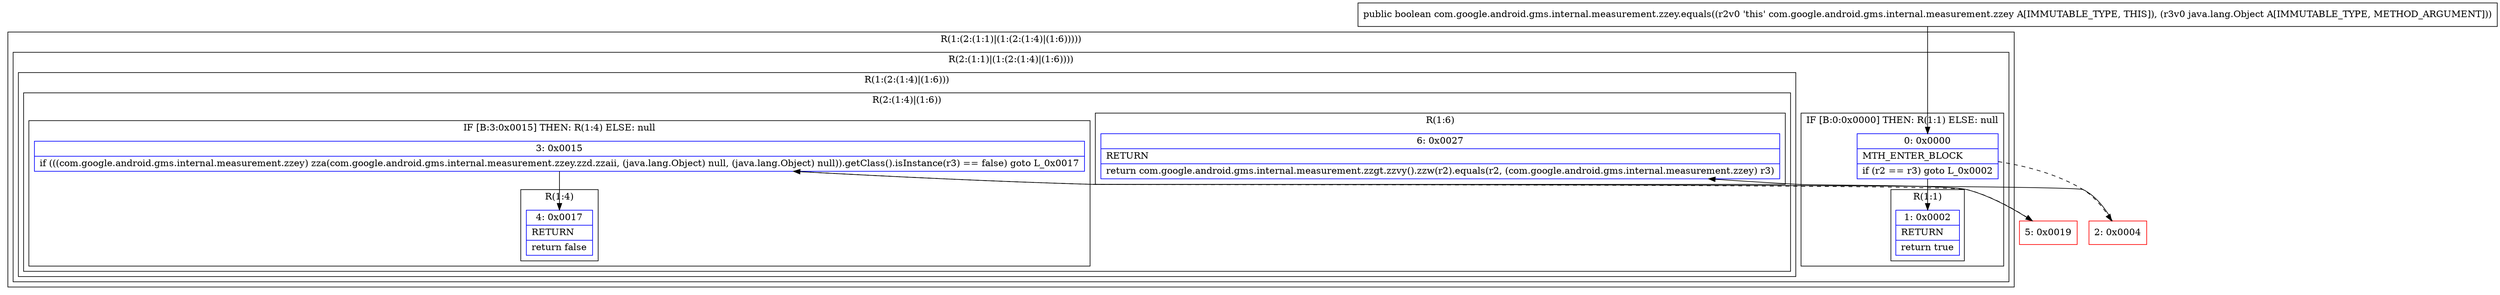 digraph "CFG forcom.google.android.gms.internal.measurement.zzey.equals(Ljava\/lang\/Object;)Z" {
subgraph cluster_Region_748461918 {
label = "R(1:(2:(1:1)|(1:(2:(1:4)|(1:6)))))";
node [shape=record,color=blue];
subgraph cluster_Region_765566597 {
label = "R(2:(1:1)|(1:(2:(1:4)|(1:6))))";
node [shape=record,color=blue];
subgraph cluster_IfRegion_1573825322 {
label = "IF [B:0:0x0000] THEN: R(1:1) ELSE: null";
node [shape=record,color=blue];
Node_0 [shape=record,label="{0\:\ 0x0000|MTH_ENTER_BLOCK\l|if (r2 == r3) goto L_0x0002\l}"];
subgraph cluster_Region_408004776 {
label = "R(1:1)";
node [shape=record,color=blue];
Node_1 [shape=record,label="{1\:\ 0x0002|RETURN\l|return true\l}"];
}
}
subgraph cluster_Region_1358930579 {
label = "R(1:(2:(1:4)|(1:6)))";
node [shape=record,color=blue];
subgraph cluster_Region_1904958399 {
label = "R(2:(1:4)|(1:6))";
node [shape=record,color=blue];
subgraph cluster_IfRegion_1496590687 {
label = "IF [B:3:0x0015] THEN: R(1:4) ELSE: null";
node [shape=record,color=blue];
Node_3 [shape=record,label="{3\:\ 0x0015|if (((com.google.android.gms.internal.measurement.zzey) zza(com.google.android.gms.internal.measurement.zzey.zzd.zzaii, (java.lang.Object) null, (java.lang.Object) null)).getClass().isInstance(r3) == false) goto L_0x0017\l}"];
subgraph cluster_Region_1286983225 {
label = "R(1:4)";
node [shape=record,color=blue];
Node_4 [shape=record,label="{4\:\ 0x0017|RETURN\l|return false\l}"];
}
}
subgraph cluster_Region_1634932230 {
label = "R(1:6)";
node [shape=record,color=blue];
Node_6 [shape=record,label="{6\:\ 0x0027|RETURN\l|return com.google.android.gms.internal.measurement.zzgt.zzvy().zzw(r2).equals(r2, (com.google.android.gms.internal.measurement.zzey) r3)\l}"];
}
}
}
}
}
Node_2 [shape=record,color=red,label="{2\:\ 0x0004}"];
Node_5 [shape=record,color=red,label="{5\:\ 0x0019}"];
MethodNode[shape=record,label="{public boolean com.google.android.gms.internal.measurement.zzey.equals((r2v0 'this' com.google.android.gms.internal.measurement.zzey A[IMMUTABLE_TYPE, THIS]), (r3v0 java.lang.Object A[IMMUTABLE_TYPE, METHOD_ARGUMENT])) }"];
MethodNode -> Node_0;
Node_0 -> Node_1;
Node_0 -> Node_2[style=dashed];
Node_3 -> Node_4;
Node_3 -> Node_5[style=dashed];
Node_2 -> Node_3;
Node_5 -> Node_6;
}

